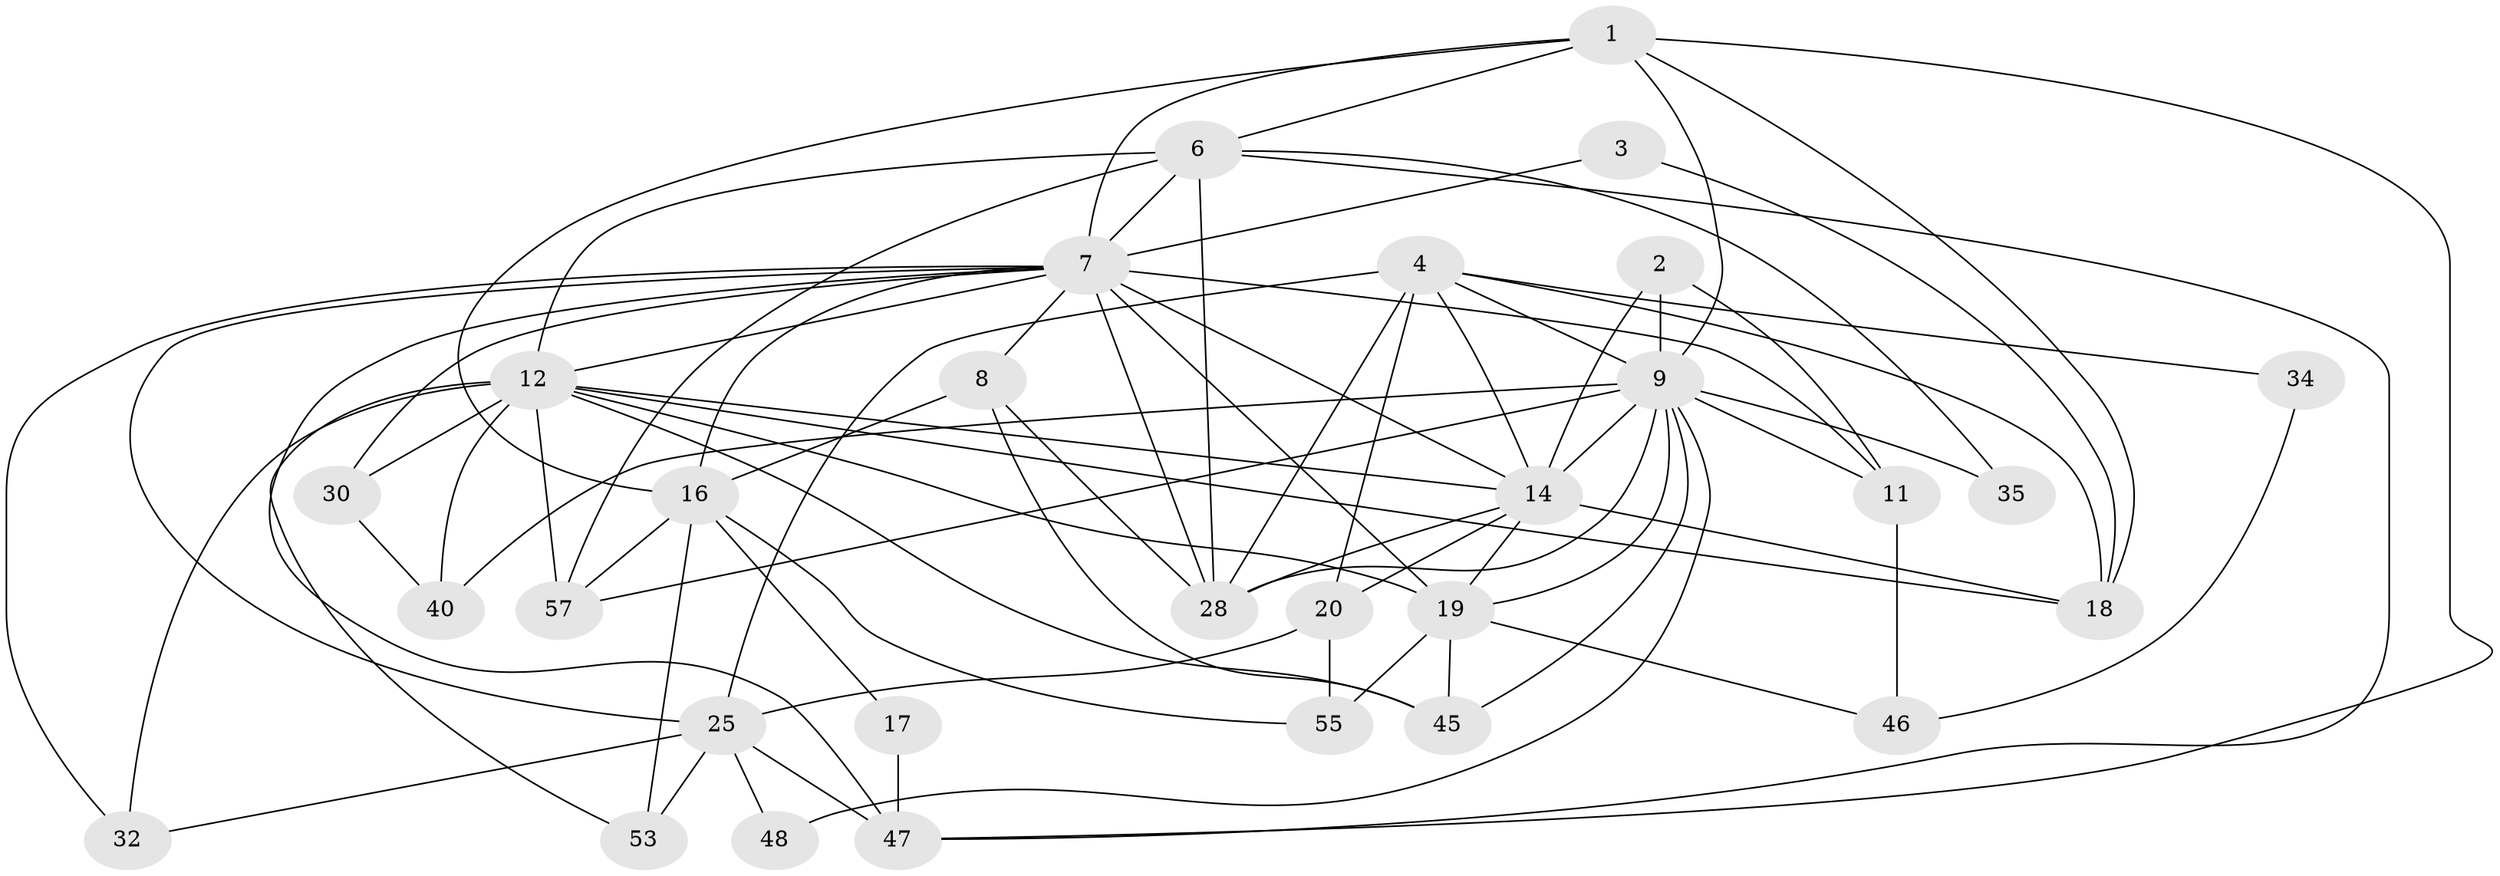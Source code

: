 // original degree distribution, {3: 0.2833333333333333, 2: 0.11666666666666667, 4: 0.25, 5: 0.21666666666666667, 8: 0.016666666666666666, 6: 0.11666666666666667}
// Generated by graph-tools (version 1.1) at 2025/15/03/09/25 04:15:07]
// undirected, 30 vertices, 77 edges
graph export_dot {
graph [start="1"]
  node [color=gray90,style=filled];
  1 [super="+29"];
  2 [super="+23"];
  3;
  4 [super="+5+39"];
  6 [super="+27"];
  7 [super="+43+10"];
  8 [super="+49"];
  9 [super="+15+21"];
  11 [super="+31"];
  12 [super="+36"];
  14 [super="+38"];
  16 [super="+26"];
  17;
  18;
  19 [super="+24+41"];
  20 [super="+58"];
  25 [super="+50"];
  28 [super="+56"];
  30;
  32;
  34;
  35;
  40;
  45 [super="+52"];
  46;
  47;
  48;
  53 [super="+54"];
  55;
  57 [super="+60"];
  1 -- 16;
  1 -- 47;
  1 -- 18;
  1 -- 6;
  1 -- 9;
  1 -- 7;
  2 -- 11;
  2 -- 9;
  2 -- 14;
  3 -- 18;
  3 -- 7;
  4 -- 34;
  4 -- 20 [weight=2];
  4 -- 9;
  4 -- 14;
  4 -- 25;
  4 -- 18;
  4 -- 28;
  6 -- 35;
  6 -- 57 [weight=2];
  6 -- 7;
  6 -- 47;
  6 -- 28;
  6 -- 12;
  7 -- 47;
  7 -- 16;
  7 -- 32;
  7 -- 30;
  7 -- 12;
  7 -- 19 [weight=2];
  7 -- 8;
  7 -- 11;
  7 -- 14;
  7 -- 25;
  7 -- 28;
  8 -- 28;
  8 -- 45;
  8 -- 16;
  9 -- 40 [weight=2];
  9 -- 11;
  9 -- 28 [weight=2];
  9 -- 57;
  9 -- 48;
  9 -- 35;
  9 -- 14;
  9 -- 19;
  9 -- 45;
  11 -- 46;
  12 -- 19 [weight=2];
  12 -- 14;
  12 -- 32;
  12 -- 40;
  12 -- 45;
  12 -- 18;
  12 -- 53;
  12 -- 57;
  12 -- 30;
  14 -- 18;
  14 -- 19;
  14 -- 20;
  14 -- 28;
  16 -- 17;
  16 -- 55;
  16 -- 53;
  16 -- 57;
  17 -- 47;
  19 -- 55;
  19 -- 46;
  19 -- 45;
  20 -- 25;
  20 -- 55;
  25 -- 32;
  25 -- 48;
  25 -- 47;
  25 -- 53 [weight=2];
  30 -- 40;
  34 -- 46;
}
